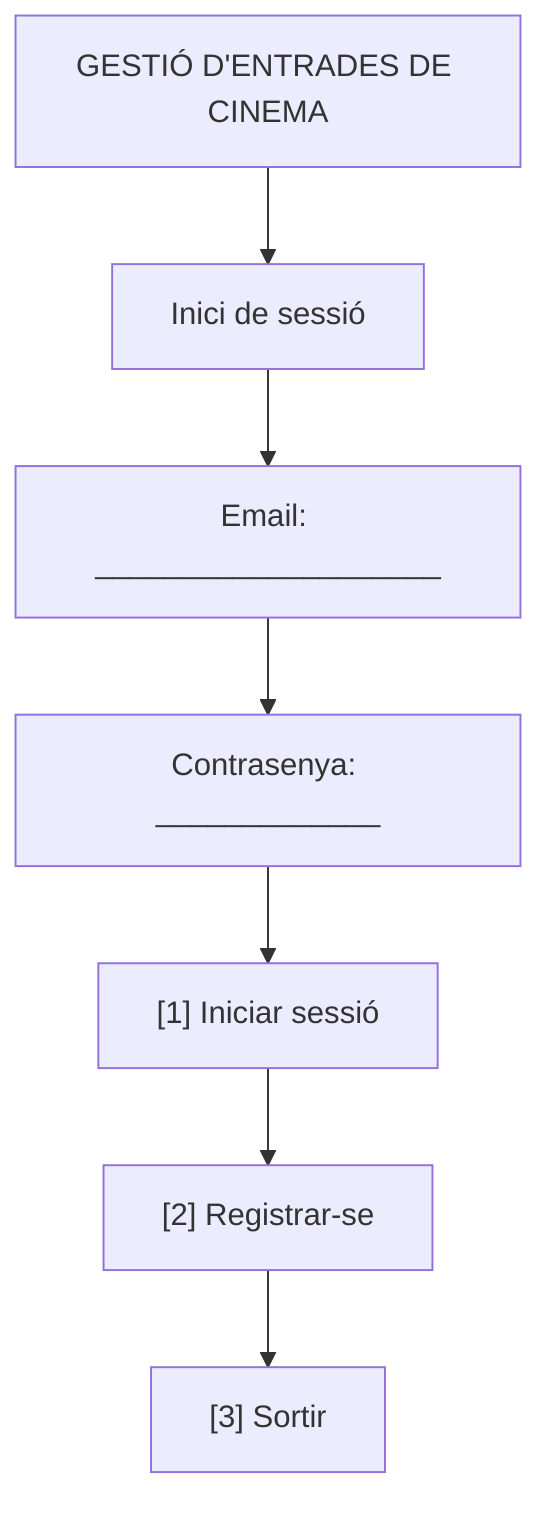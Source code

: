 graph TD
  A[GESTIÓ D'ENTRADES DE CINEMA ] 
  B[ Inici de sessió ]
  C[ Email: ____________________ ]
  D[ Contrasenya: _____________ ]
  E["[1] Iniciar sessió"]
  F["[2] Registrar-se"]
  G["[3] Sortir"]

  A --> B --> C --> D --> E
  E --> F
  F --> G